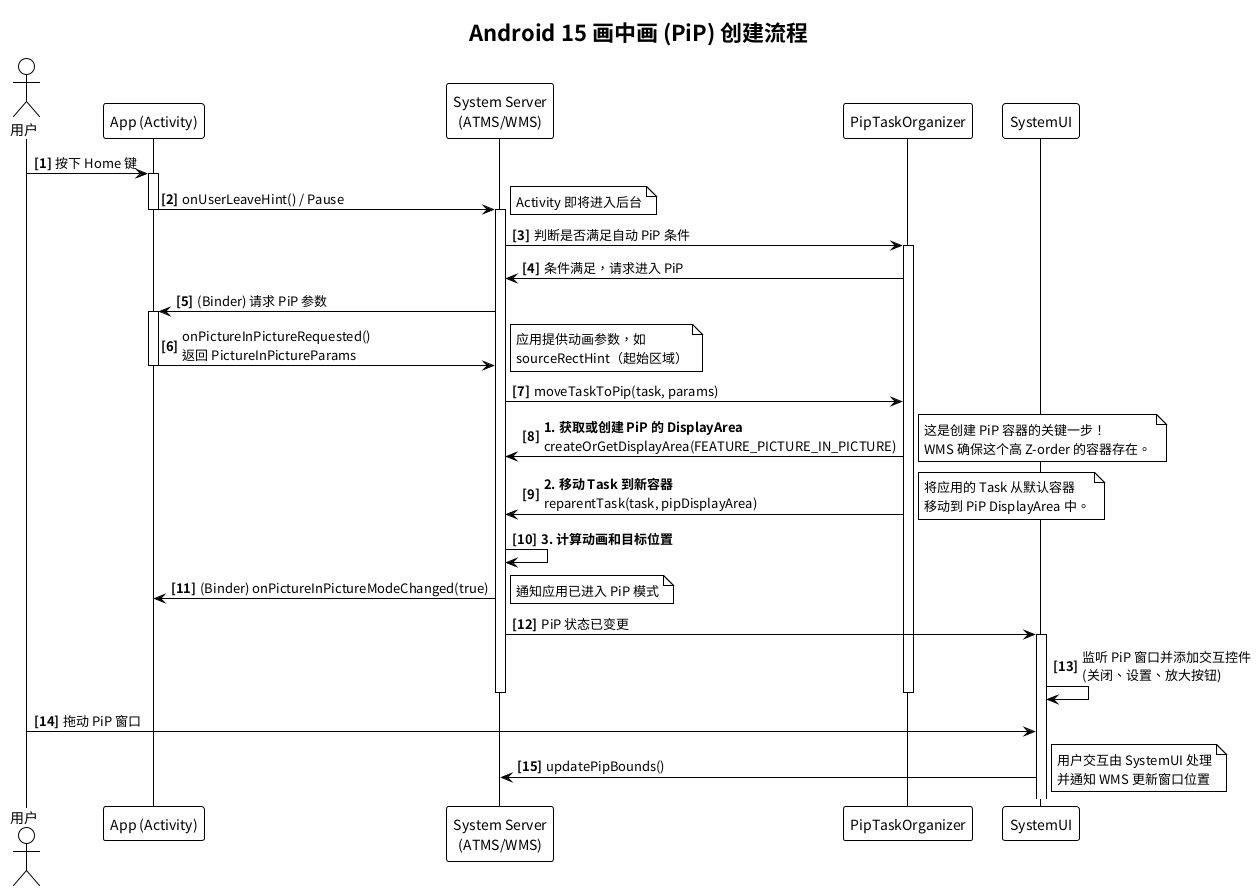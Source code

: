 @startuml
!theme plain
skinparam defaultFontName "Noto Sans CJK TC"
skinparam defaultFontColor #000000

title Android 15 画中画 (PiP) 创建流程

actor "用户" as User
participant "App (Activity)" as App
participant "System Server\n(ATMS/WMS)" as Server
participant "PipTaskOrganizer" as PipOrg
participant "SystemUI" as SysUI

autonumber "<b>[0]"

User -> App: 按下 Home 键
activate App
App -> Server: onUserLeaveHint() / Pause
note right: Activity 即将进入后台
deactivate App

activate Server
Server -> PipOrg: 判断是否满足自动 PiP 条件
activate PipOrg
PipOrg -> Server: 条件满足，请求进入 PiP
Server -> App: (Binder) 请求 PiP 参数

activate App
App -> Server: onPictureInPictureRequested()\n返回 PictureInPictureParams
note right: 应用提供动画参数，如\nsourceRectHint（起始区域）
deactivate App

Server -> PipOrg: moveTaskToPip(task, params)
PipOrg -> Server: **1. 获取或创建 PiP 的 DisplayArea**\ncreateOrGetDisplayArea(FEATURE_PICTURE_IN_PICTURE)
note right: 这是创建 PiP 容器的关键一步！\nWMS 确保这个高 Z-order 的容器存在。

PipOrg -> Server: **2. 移动 Task 到新容器**\nreparentTask(task, pipDisplayArea)
note right: 将应用的 Task 从默认容器\n移动到 PiP DisplayArea 中。

Server -> Server: **3. 计算动画和目标位置**
Server -> App: (Binder) onPictureInPictureModeChanged(true)
note right: 通知应用已进入 PiP 模式

Server -> SysUI: PiP 状态已变更
activate SysUI
SysUI -> SysUI: 监听 PiP 窗口并添加交互控件\n(关闭、设置、放大按钮)
deactivate Server
deactivate PipOrg

User -> SysUI: 拖动 PiP 窗口
SysUI -> Server: updatePipBounds()
note right: 用户交互由 SystemUI 处理\n并通知 WMS 更新窗口位置

@enduml